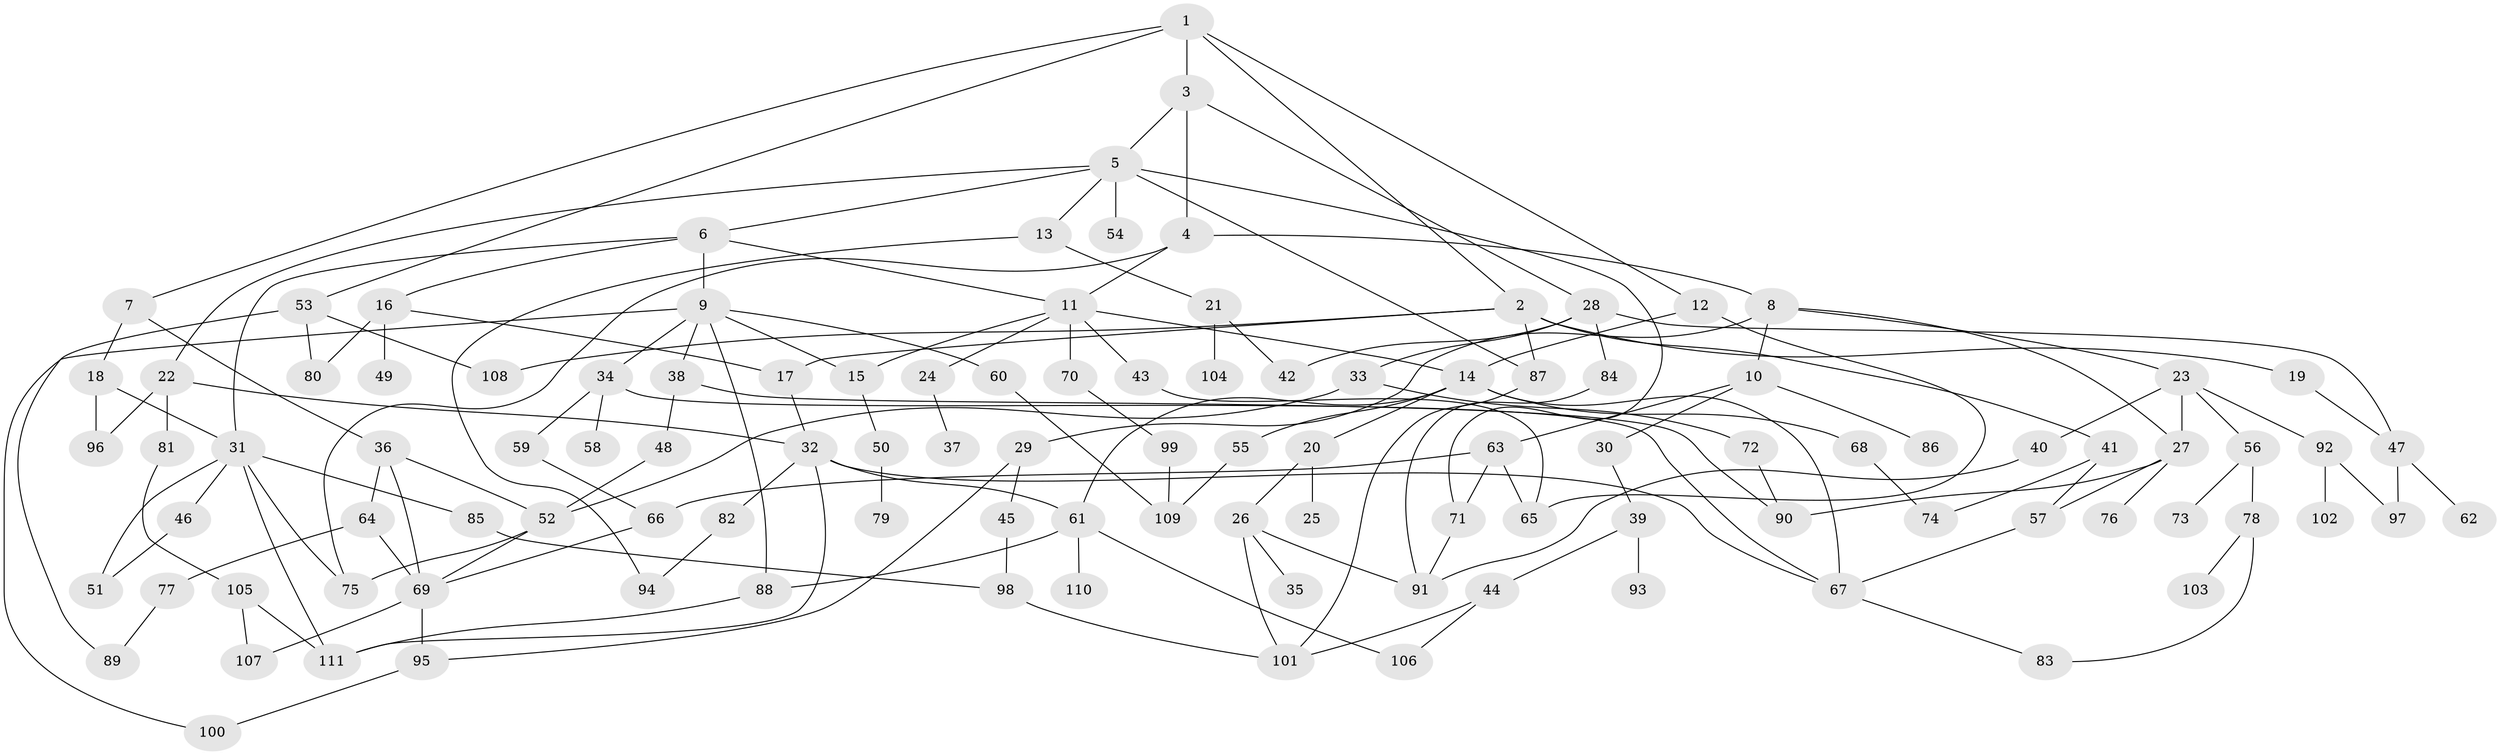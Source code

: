 // coarse degree distribution, {7: 0.06666666666666667, 4: 0.16, 8: 0.04, 10: 0.013333333333333334, 3: 0.22666666666666666, 2: 0.22666666666666666, 6: 0.05333333333333334, 1: 0.17333333333333334, 5: 0.04}
// Generated by graph-tools (version 1.1) at 2025/51/02/27/25 19:51:41]
// undirected, 111 vertices, 164 edges
graph export_dot {
graph [start="1"]
  node [color=gray90,style=filled];
  1;
  2;
  3;
  4;
  5;
  6;
  7;
  8;
  9;
  10;
  11;
  12;
  13;
  14;
  15;
  16;
  17;
  18;
  19;
  20;
  21;
  22;
  23;
  24;
  25;
  26;
  27;
  28;
  29;
  30;
  31;
  32;
  33;
  34;
  35;
  36;
  37;
  38;
  39;
  40;
  41;
  42;
  43;
  44;
  45;
  46;
  47;
  48;
  49;
  50;
  51;
  52;
  53;
  54;
  55;
  56;
  57;
  58;
  59;
  60;
  61;
  62;
  63;
  64;
  65;
  66;
  67;
  68;
  69;
  70;
  71;
  72;
  73;
  74;
  75;
  76;
  77;
  78;
  79;
  80;
  81;
  82;
  83;
  84;
  85;
  86;
  87;
  88;
  89;
  90;
  91;
  92;
  93;
  94;
  95;
  96;
  97;
  98;
  99;
  100;
  101;
  102;
  103;
  104;
  105;
  106;
  107;
  108;
  109;
  110;
  111;
  1 -- 2;
  1 -- 3;
  1 -- 7;
  1 -- 12;
  1 -- 53;
  2 -- 19;
  2 -- 41;
  2 -- 108;
  2 -- 17;
  2 -- 87;
  3 -- 4;
  3 -- 5;
  3 -- 28;
  4 -- 8;
  4 -- 11;
  4 -- 75;
  5 -- 6;
  5 -- 13;
  5 -- 22;
  5 -- 54;
  5 -- 87;
  5 -- 71;
  6 -- 9;
  6 -- 11;
  6 -- 16;
  6 -- 31;
  7 -- 18;
  7 -- 36;
  8 -- 10;
  8 -- 23;
  8 -- 27;
  8 -- 29;
  9 -- 34;
  9 -- 38;
  9 -- 60;
  9 -- 100;
  9 -- 88;
  9 -- 15;
  10 -- 30;
  10 -- 63;
  10 -- 86;
  11 -- 14;
  11 -- 15;
  11 -- 24;
  11 -- 43;
  11 -- 70;
  12 -- 65;
  12 -- 14;
  13 -- 21;
  13 -- 94;
  14 -- 20;
  14 -- 55;
  14 -- 67;
  14 -- 68;
  14 -- 61;
  15 -- 50;
  16 -- 17;
  16 -- 49;
  16 -- 80;
  17 -- 32;
  18 -- 96;
  18 -- 31;
  19 -- 47;
  20 -- 25;
  20 -- 26;
  21 -- 104;
  21 -- 42;
  22 -- 81;
  22 -- 96;
  22 -- 32;
  23 -- 40;
  23 -- 56;
  23 -- 92;
  23 -- 27;
  24 -- 37;
  26 -- 35;
  26 -- 101;
  26 -- 91;
  27 -- 57;
  27 -- 76;
  27 -- 90;
  28 -- 33;
  28 -- 42;
  28 -- 47;
  28 -- 84;
  29 -- 45;
  29 -- 95;
  30 -- 39;
  31 -- 46;
  31 -- 51;
  31 -- 75;
  31 -- 85;
  31 -- 111;
  32 -- 61;
  32 -- 82;
  32 -- 111;
  32 -- 67;
  33 -- 72;
  33 -- 52;
  34 -- 58;
  34 -- 59;
  34 -- 67;
  36 -- 52;
  36 -- 64;
  36 -- 69;
  38 -- 48;
  38 -- 90;
  39 -- 44;
  39 -- 93;
  40 -- 91;
  41 -- 74;
  41 -- 57;
  43 -- 65;
  44 -- 106;
  44 -- 101;
  45 -- 98;
  46 -- 51;
  47 -- 62;
  47 -- 97;
  48 -- 52;
  50 -- 79;
  52 -- 69;
  52 -- 75;
  53 -- 80;
  53 -- 108;
  53 -- 89;
  55 -- 109;
  56 -- 73;
  56 -- 78;
  57 -- 67;
  59 -- 66;
  60 -- 109;
  61 -- 88;
  61 -- 110;
  61 -- 106;
  63 -- 71;
  63 -- 66;
  63 -- 65;
  64 -- 77;
  64 -- 69;
  66 -- 69;
  67 -- 83;
  68 -- 74;
  69 -- 95;
  69 -- 107;
  70 -- 99;
  71 -- 91;
  72 -- 90;
  77 -- 89;
  78 -- 103;
  78 -- 83;
  81 -- 105;
  82 -- 94;
  84 -- 91;
  85 -- 98;
  87 -- 101;
  88 -- 111;
  92 -- 97;
  92 -- 102;
  95 -- 100;
  98 -- 101;
  99 -- 109;
  105 -- 107;
  105 -- 111;
}
